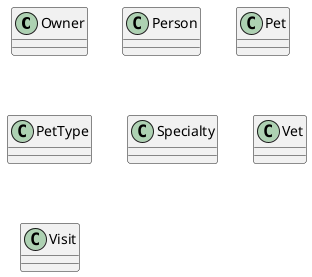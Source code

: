 ```uml
@startuml
class Owner
class Person
class Pet
class PetType
class Specialty
class Vet
class Visit
@enduml
```,```uml
@startuml
Owner "1" -- "0..*" Pet
@enduml
```